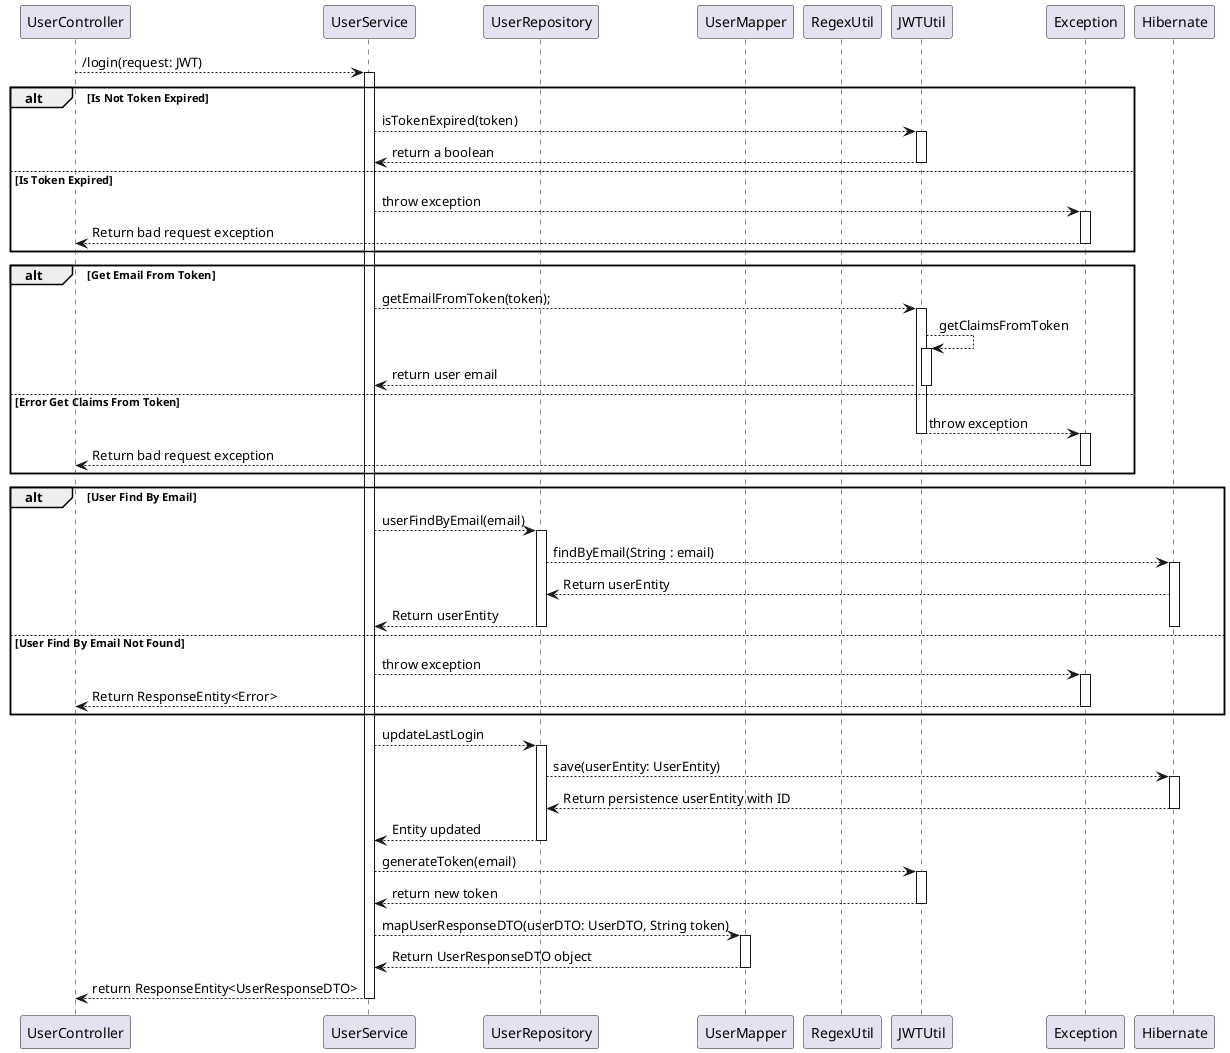 @startuml
!define PARTICIPANT participant

PARTICIPANT UserController
PARTICIPANT UserService
PARTICIPANT UserRepository
PARTICIPANT UserMapper
PARTICIPANT RegexUtil
PARTICIPANT JWTUtil
PARTICIPANT Exception
PARTICIPANT Hibernate

UserController --> UserService: /login(request: JWT)
activate UserService
    alt Is Not Token Expired
        UserService --> JWTUtil: isTokenExpired(token)
        activate JWTUtil
        JWTUtil --> UserService: return a boolean
        deactivate JWTUtil
    else Is Token Expired
        UserService --> Exception: throw exception
        activate Exception
        Exception --> UserController: Return bad request exception
        deactivate Exception
    end

    alt Get Email From Token
        UserService --> JWTUtil: getEmailFromToken(token);
        activate JWTUtil
        JWTUtil --> JWTUtil: getClaimsFromToken
        activate JWTUtil
        JWTUtil --> UserService: return user email
        deactivate JWTUtil
    else Error Get Claims From Token
        JWTUtil --> Exception: throw exception
        deactivate JWTUtil
        activate Exception
        Exception --> UserController: Return bad request exception
        deactivate Exception
    end

    alt User Find By Email
        UserService --> UserRepository: userFindByEmail(email)
        activate UserRepository
        UserRepository --> Hibernate: findByEmail(String : email)
        activate Hibernate
        Hibernate --> UserRepository: Return userEntity
        UserRepository --> UserService: Return userEntity
        deactivate Hibernate
        deactivate UserRepository
    else User Find By Email Not Found
        UserService --> Exception: throw exception
        activate Exception
        Exception --> UserController: Return ResponseEntity<Error>
        deactivate Exception
    end

    UserService --> UserRepository: updateLastLogin
    activate UserRepository
    UserRepository --> Hibernate: save(userEntity: UserEntity)
    activate Hibernate
    Hibernate --> UserRepository: Return persistence userEntity with ID
    deactivate Hibernate
    UserRepository --> UserService: Entity updated
    deactivate UserRepository

    UserService --> JWTUtil: generateToken(email)
    activate JWTUtil
    JWTUtil --> UserService: return new token
    deactivate JWTUtil

    UserService --> UserMapper: mapUserResponseDTO(userDTO: UserDTO, String token)
    activate UserMapper
    UserMapper --> UserService: Return UserResponseDTO object
    deactivate UserMapper
    UserService --> UserController: return ResponseEntity<UserResponseDTO>
deactivate UserService
deactivate UserController

@enduml




